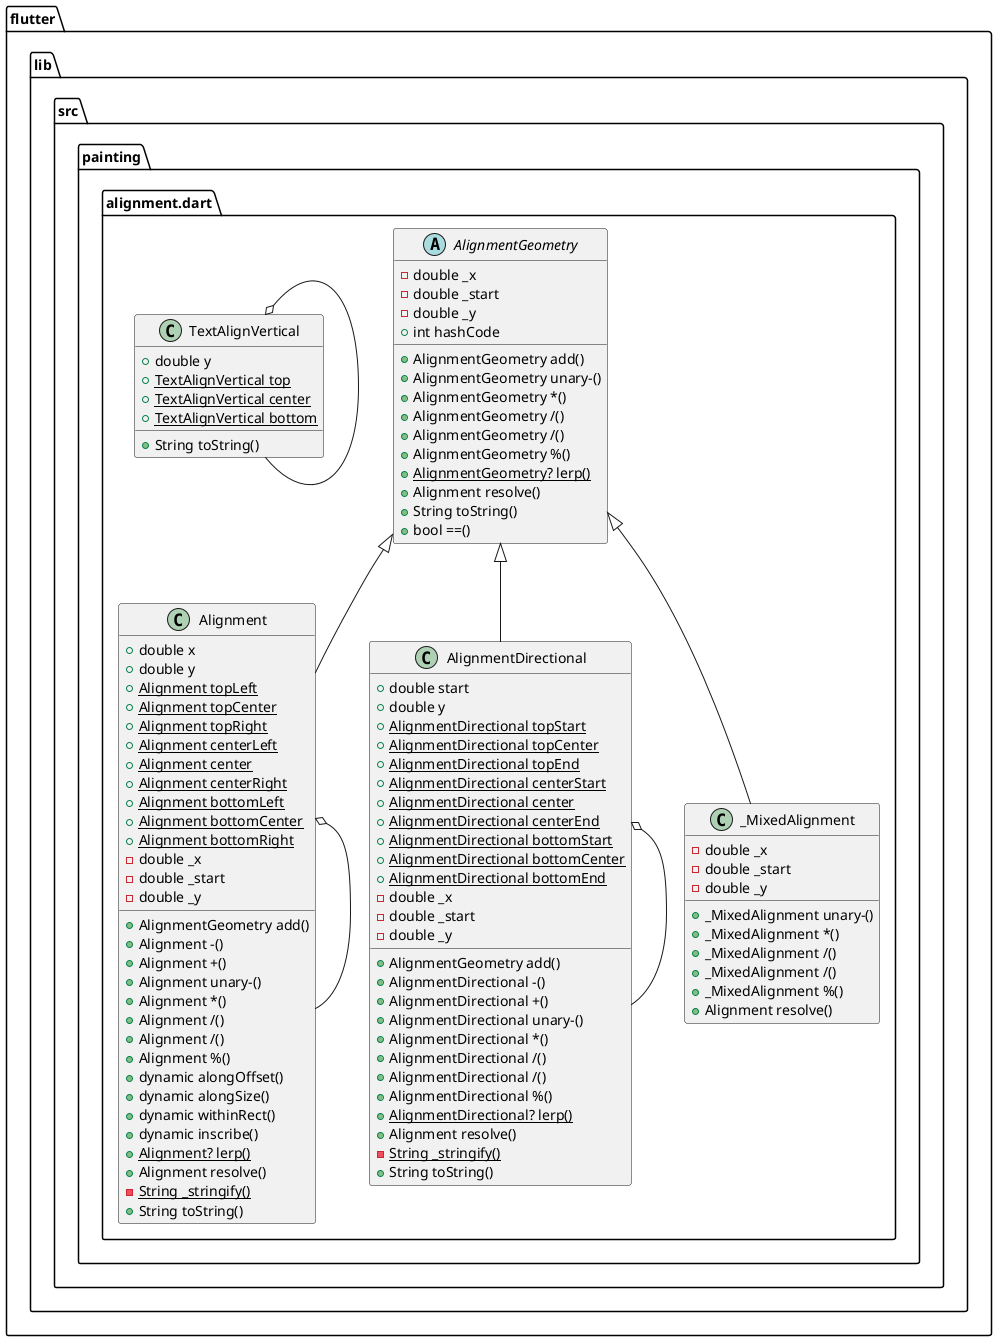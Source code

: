 @startuml
set namespaceSeparator ::

abstract class "flutter::lib::src::painting::alignment.dart::AlignmentGeometry" {
  -double _x
  -double _start
  -double _y
  +int hashCode
  +AlignmentGeometry add()
  +AlignmentGeometry unary-()
  +AlignmentGeometry *()
  +AlignmentGeometry /()
  +AlignmentGeometry ~/()
  +AlignmentGeometry %()
  {static} +AlignmentGeometry? lerp()
  +Alignment resolve()
  +String toString()
  +bool ==()
}

class "flutter::lib::src::painting::alignment.dart::Alignment" {
  +double x
  +double y
  {static} +Alignment topLeft
  {static} +Alignment topCenter
  {static} +Alignment topRight
  {static} +Alignment centerLeft
  {static} +Alignment center
  {static} +Alignment centerRight
  {static} +Alignment bottomLeft
  {static} +Alignment bottomCenter
  {static} +Alignment bottomRight
  -double _x
  -double _start
  -double _y
  +AlignmentGeometry add()
  +Alignment -()
  +Alignment +()
  +Alignment unary-()
  +Alignment *()
  +Alignment /()
  +Alignment ~/()
  +Alignment %()
  +dynamic alongOffset()
  +dynamic alongSize()
  +dynamic withinRect()
  +dynamic inscribe()
  {static} +Alignment? lerp()
  +Alignment resolve()
  {static} -String _stringify()
  +String toString()
}

"flutter::lib::src::painting::alignment.dart::Alignment" o-- "flutter::lib::src::painting::alignment.dart::Alignment"
"flutter::lib::src::painting::alignment.dart::AlignmentGeometry" <|-- "flutter::lib::src::painting::alignment.dart::Alignment"

class "flutter::lib::src::painting::alignment.dart::AlignmentDirectional" {
  +double start
  +double y
  {static} +AlignmentDirectional topStart
  {static} +AlignmentDirectional topCenter
  {static} +AlignmentDirectional topEnd
  {static} +AlignmentDirectional centerStart
  {static} +AlignmentDirectional center
  {static} +AlignmentDirectional centerEnd
  {static} +AlignmentDirectional bottomStart
  {static} +AlignmentDirectional bottomCenter
  {static} +AlignmentDirectional bottomEnd
  -double _x
  -double _start
  -double _y
  +AlignmentGeometry add()
  +AlignmentDirectional -()
  +AlignmentDirectional +()
  +AlignmentDirectional unary-()
  +AlignmentDirectional *()
  +AlignmentDirectional /()
  +AlignmentDirectional ~/()
  +AlignmentDirectional %()
  {static} +AlignmentDirectional? lerp()
  +Alignment resolve()
  {static} -String _stringify()
  +String toString()
}

"flutter::lib::src::painting::alignment.dart::AlignmentDirectional" o-- "flutter::lib::src::painting::alignment.dart::AlignmentDirectional"
"flutter::lib::src::painting::alignment.dart::AlignmentGeometry" <|-- "flutter::lib::src::painting::alignment.dart::AlignmentDirectional"

class "flutter::lib::src::painting::alignment.dart::_MixedAlignment" {
  -double _x
  -double _start
  -double _y
  +_MixedAlignment unary-()
  +_MixedAlignment *()
  +_MixedAlignment /()
  +_MixedAlignment ~/()
  +_MixedAlignment %()
  +Alignment resolve()
}

"flutter::lib::src::painting::alignment.dart::AlignmentGeometry" <|-- "flutter::lib::src::painting::alignment.dart::_MixedAlignment"

class "flutter::lib::src::painting::alignment.dart::TextAlignVertical" {
  +double y
  {static} +TextAlignVertical top
  {static} +TextAlignVertical center
  {static} +TextAlignVertical bottom
  +String toString()
}

"flutter::lib::src::painting::alignment.dart::TextAlignVertical" o-- "flutter::lib::src::painting::alignment.dart::TextAlignVertical"


@enduml